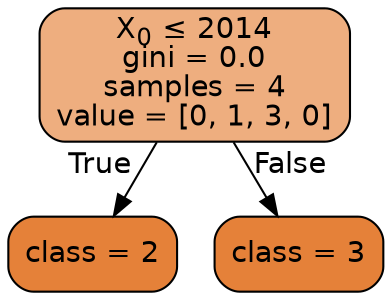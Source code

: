 
    digraph Tree {
    node [shape=box, style="filled, rounded", color="black", fontname=helvetica] ;
    edge [fontname=helvetica] ;
        0 [label=<X<SUB>0</SUB> &le; 2014<br/>gini = 0.0<br/>samples = 4<br/>value = [0, 1, 3, 0]>, fillcolor="#e58139a4"] ;
    1 [label="class = 2", fillcolor="#e58139ff"] ;
    2 [label="class = 3", fillcolor="#e58139ff"] ;
    0 -> 1 [labeldistance=2.5, labelangle=45, headlabel="True"] ;
    0 -> 2 [labeldistance=2.5, labelangle=-45, headlabel="False"] ;

    }
    